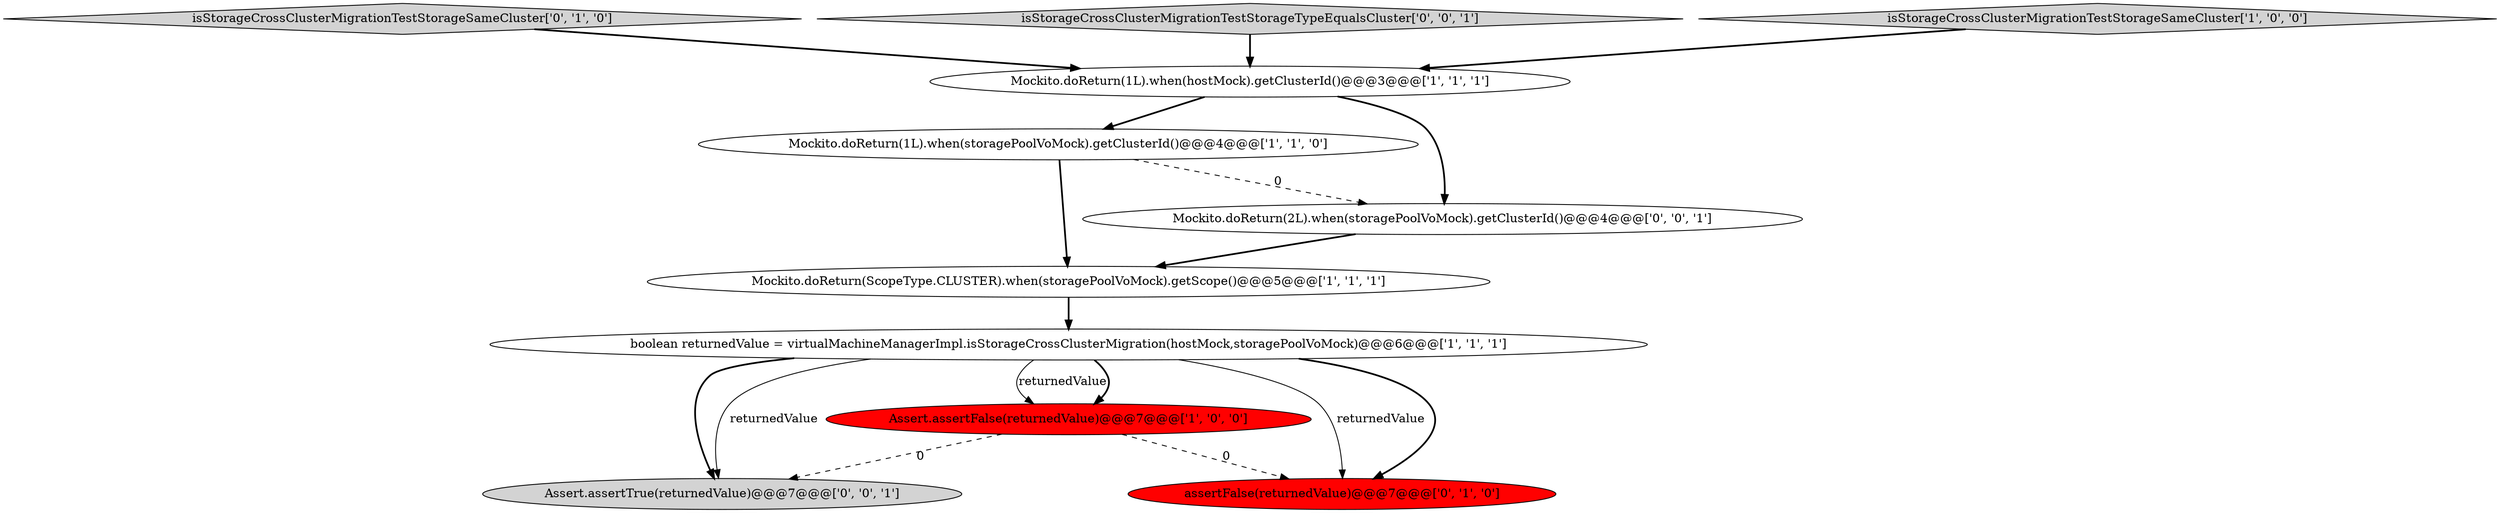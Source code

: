 digraph {
8 [style = filled, label = "Assert.assertTrue(returnedValue)@@@7@@@['0', '0', '1']", fillcolor = lightgray, shape = ellipse image = "AAA0AAABBB3BBB"];
6 [style = filled, label = "isStorageCrossClusterMigrationTestStorageSameCluster['0', '1', '0']", fillcolor = lightgray, shape = diamond image = "AAA0AAABBB2BBB"];
2 [style = filled, label = "Mockito.doReturn(1L).when(storagePoolVoMock).getClusterId()@@@4@@@['1', '1', '0']", fillcolor = white, shape = ellipse image = "AAA0AAABBB1BBB"];
9 [style = filled, label = "Mockito.doReturn(2L).when(storagePoolVoMock).getClusterId()@@@4@@@['0', '0', '1']", fillcolor = white, shape = ellipse image = "AAA0AAABBB3BBB"];
10 [style = filled, label = "isStorageCrossClusterMigrationTestStorageTypeEqualsCluster['0', '0', '1']", fillcolor = lightgray, shape = diamond image = "AAA0AAABBB3BBB"];
3 [style = filled, label = "Mockito.doReturn(ScopeType.CLUSTER).when(storagePoolVoMock).getScope()@@@5@@@['1', '1', '1']", fillcolor = white, shape = ellipse image = "AAA0AAABBB1BBB"];
5 [style = filled, label = "isStorageCrossClusterMigrationTestStorageSameCluster['1', '0', '0']", fillcolor = lightgray, shape = diamond image = "AAA0AAABBB1BBB"];
0 [style = filled, label = "Mockito.doReturn(1L).when(hostMock).getClusterId()@@@3@@@['1', '1', '1']", fillcolor = white, shape = ellipse image = "AAA0AAABBB1BBB"];
7 [style = filled, label = "assertFalse(returnedValue)@@@7@@@['0', '1', '0']", fillcolor = red, shape = ellipse image = "AAA1AAABBB2BBB"];
1 [style = filled, label = "boolean returnedValue = virtualMachineManagerImpl.isStorageCrossClusterMigration(hostMock,storagePoolVoMock)@@@6@@@['1', '1', '1']", fillcolor = white, shape = ellipse image = "AAA0AAABBB1BBB"];
4 [style = filled, label = "Assert.assertFalse(returnedValue)@@@7@@@['1', '0', '0']", fillcolor = red, shape = ellipse image = "AAA1AAABBB1BBB"];
9->3 [style = bold, label=""];
1->4 [style = solid, label="returnedValue"];
1->4 [style = bold, label=""];
0->9 [style = bold, label=""];
1->7 [style = solid, label="returnedValue"];
6->0 [style = bold, label=""];
1->8 [style = bold, label=""];
4->8 [style = dashed, label="0"];
5->0 [style = bold, label=""];
3->1 [style = bold, label=""];
2->9 [style = dashed, label="0"];
4->7 [style = dashed, label="0"];
1->7 [style = bold, label=""];
10->0 [style = bold, label=""];
2->3 [style = bold, label=""];
0->2 [style = bold, label=""];
1->8 [style = solid, label="returnedValue"];
}
